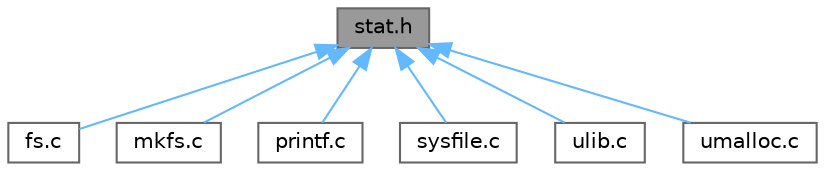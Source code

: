 digraph "stat.h"
{
 // LATEX_PDF_SIZE
  bgcolor="transparent";
  edge [fontname=Helvetica,fontsize=10,labelfontname=Helvetica,labelfontsize=10];
  node [fontname=Helvetica,fontsize=10,shape=box,height=0.2,width=0.4];
  Node1 [id="Node000001",label="stat.h",height=0.2,width=0.4,color="gray40", fillcolor="grey60", style="filled", fontcolor="black",tooltip=" "];
  Node1 -> Node2 [id="edge7_Node000001_Node000002",dir="back",color="steelblue1",style="solid",tooltip=" "];
  Node2 [id="Node000002",label="fs.c",height=0.2,width=0.4,color="grey40", fillcolor="white", style="filled",URL="$d2/d5a/fs_8c.html",tooltip=" "];
  Node1 -> Node3 [id="edge8_Node000001_Node000003",dir="back",color="steelblue1",style="solid",tooltip=" "];
  Node3 [id="Node000003",label="mkfs.c",height=0.2,width=0.4,color="grey40", fillcolor="white", style="filled",URL="$d7/d1f/mkfs_8c.html",tooltip=" "];
  Node1 -> Node4 [id="edge9_Node000001_Node000004",dir="back",color="steelblue1",style="solid",tooltip=" "];
  Node4 [id="Node000004",label="printf.c",height=0.2,width=0.4,color="grey40", fillcolor="white", style="filled",URL="$d1/d3d/printf_8c.html",tooltip=" "];
  Node1 -> Node5 [id="edge10_Node000001_Node000005",dir="back",color="steelblue1",style="solid",tooltip=" "];
  Node5 [id="Node000005",label="sysfile.c",height=0.2,width=0.4,color="grey40", fillcolor="white", style="filled",URL="$d1/d14/sysfile_8c.html",tooltip=" "];
  Node1 -> Node6 [id="edge11_Node000001_Node000006",dir="back",color="steelblue1",style="solid",tooltip=" "];
  Node6 [id="Node000006",label="ulib.c",height=0.2,width=0.4,color="grey40", fillcolor="white", style="filled",URL="$db/d8a/ulib_8c.html",tooltip=" "];
  Node1 -> Node7 [id="edge12_Node000001_Node000007",dir="back",color="steelblue1",style="solid",tooltip=" "];
  Node7 [id="Node000007",label="umalloc.c",height=0.2,width=0.4,color="grey40", fillcolor="white", style="filled",URL="$df/d5d/umalloc_8c.html",tooltip=" "];
}
